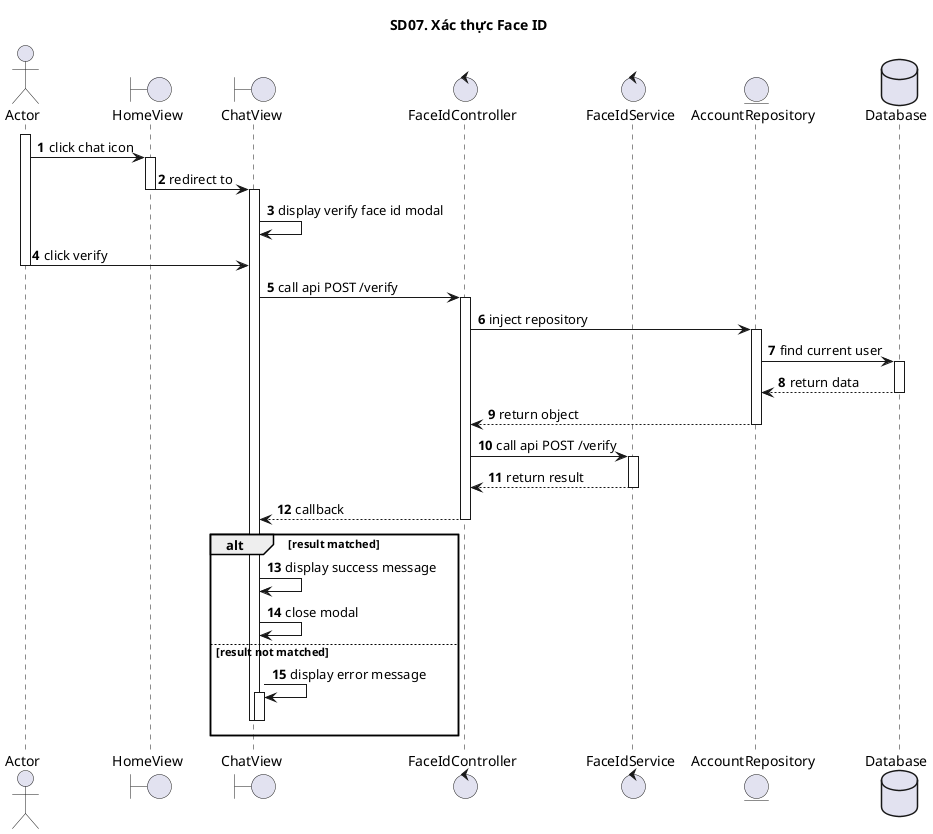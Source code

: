 @startuml SQ
autonumber
title SD07. Xác thực Face ID
actor "Actor" as actor
boundary "HomeView" as homeView
boundary "ChatView" as chatView
control "FaceIdController" as controller
control "FaceIdService" as service
entity "AccountRepository" as model
database "Database" as database
activate actor
actor -> homeView: click chat icon
activate homeView
homeView -> chatView: redirect to
deactivate homeView
activate chatView
chatView -> chatView: display verify face id modal
actor -> chatView: click verify
deactivate actor
chatView -> controller: call api POST /verify
activate controller
controller -> model: inject repository
activate model
model -> database: find current user
activate database
database --> model: return data
deactivate database
model --> controller: return object
deactivate model
controller -> service: call api POST /verify
activate service
service --> controller: return result
deactivate service
controller --> chatView: callback
deactivate controller
alt result matched
chatView -> chatView: display success message
chatView -> chatView: close modal
else result not matched
chatView -> chatView: display error message
activate chatView
deactivate chatView
deactivate chatView
end
@enduml